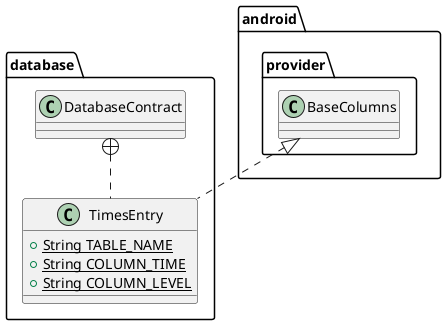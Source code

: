 @startuml
class database.DatabaseContract {
}
class database.TimesEntry {
+ {static} String TABLE_NAME
+ {static} String COLUMN_TIME
+ {static} String COLUMN_LEVEL
}



database.DatabaseContract +.. database.TimesEntry
android.provider.BaseColumns <|.. database.TimesEntry
@enduml